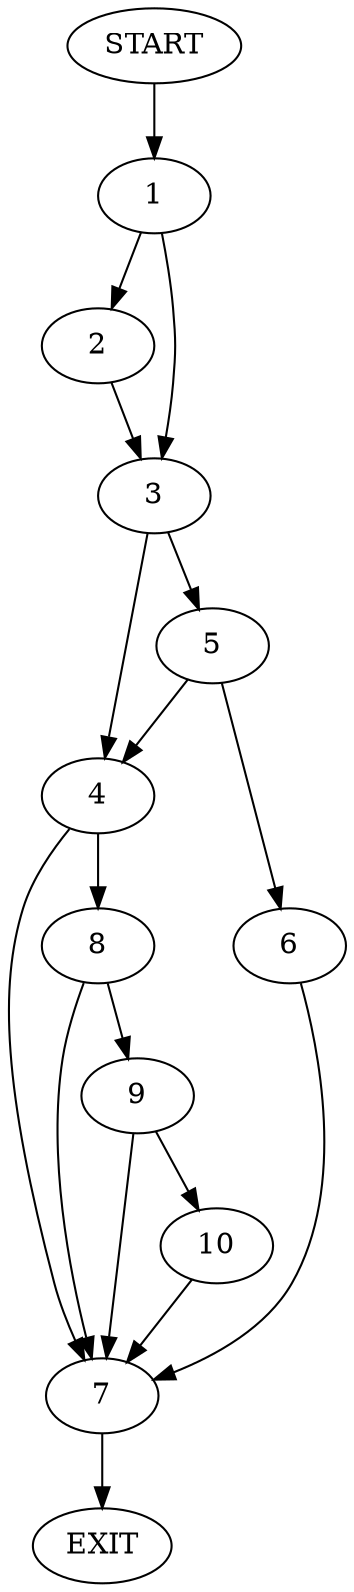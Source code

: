 digraph {
0 [label="START"]
11 [label="EXIT"]
0 -> 1
1 -> 2
1 -> 3
3 -> 4
3 -> 5
2 -> 3
5 -> 6
5 -> 4
4 -> 7
4 -> 8
6 -> 7
7 -> 11
8 -> 7
8 -> 9
9 -> 10
9 -> 7
10 -> 7
}
